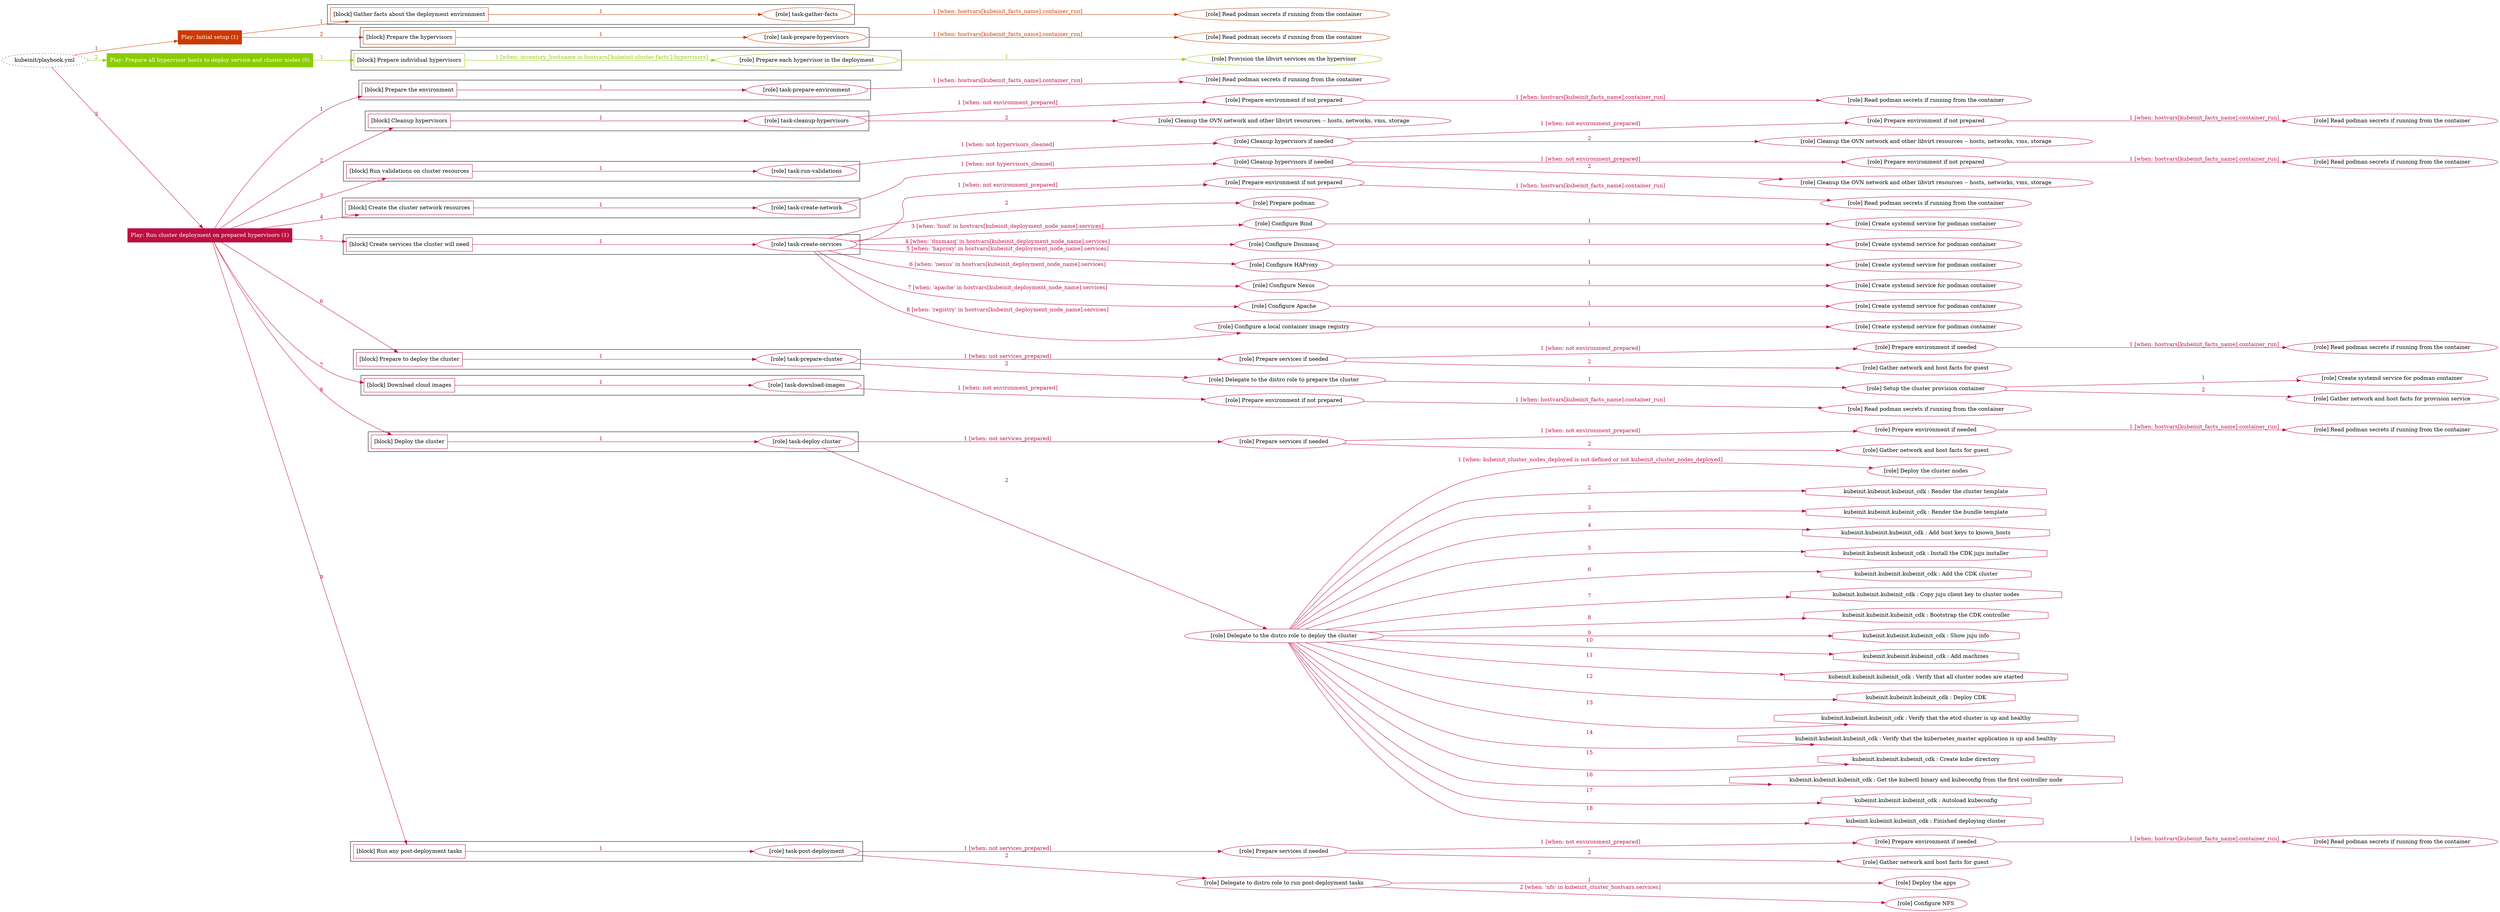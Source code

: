 digraph {
	graph [concentrate=true ordering=in rankdir=LR ratio=fill]
	edge [esep=5 sep=10]
	"kubeinit/playbook.yml" [id=root_node style=dotted]
	play_ad1b2acd [label="Play: Initial setup (1)" color="#cb3901" fontcolor="#ffffff" id=play_ad1b2acd shape=box style=filled tooltip=localhost]
	"kubeinit/playbook.yml" -> play_ad1b2acd [label="1 " color="#cb3901" fontcolor="#cb3901" id=edge_567f8f03 labeltooltip="1 " tooltip="1 "]
	subgraph "Read podman secrets if running from the container" {
		role_4dbd4b74 [label="[role] Read podman secrets if running from the container" color="#cb3901" id=role_4dbd4b74 tooltip="Read podman secrets if running from the container"]
	}
	subgraph "task-gather-facts" {
		role_2da7e1ac [label="[role] task-gather-facts" color="#cb3901" id=role_2da7e1ac tooltip="task-gather-facts"]
		role_2da7e1ac -> role_4dbd4b74 [label="1 [when: hostvars[kubeinit_facts_name].container_run]" color="#cb3901" fontcolor="#cb3901" id=edge_302aedfc labeltooltip="1 [when: hostvars[kubeinit_facts_name].container_run]" tooltip="1 [when: hostvars[kubeinit_facts_name].container_run]"]
	}
	subgraph "Read podman secrets if running from the container" {
		role_65c04a12 [label="[role] Read podman secrets if running from the container" color="#cb3901" id=role_65c04a12 tooltip="Read podman secrets if running from the container"]
	}
	subgraph "task-prepare-hypervisors" {
		role_d496281b [label="[role] task-prepare-hypervisors" color="#cb3901" id=role_d496281b tooltip="task-prepare-hypervisors"]
		role_d496281b -> role_65c04a12 [label="1 [when: hostvars[kubeinit_facts_name].container_run]" color="#cb3901" fontcolor="#cb3901" id=edge_266885f7 labeltooltip="1 [when: hostvars[kubeinit_facts_name].container_run]" tooltip="1 [when: hostvars[kubeinit_facts_name].container_run]"]
	}
	subgraph "Play: Initial setup (1)" {
		play_ad1b2acd -> block_06426f07 [label=1 color="#cb3901" fontcolor="#cb3901" id=edge_a33d5f90 labeltooltip=1 tooltip=1]
		subgraph cluster_block_06426f07 {
			block_06426f07 [label="[block] Gather facts about the deployment environment" color="#cb3901" id=block_06426f07 labeltooltip="Gather facts about the deployment environment" shape=box tooltip="Gather facts about the deployment environment"]
			block_06426f07 -> role_2da7e1ac [label="1 " color="#cb3901" fontcolor="#cb3901" id=edge_f05e1f7f labeltooltip="1 " tooltip="1 "]
		}
		play_ad1b2acd -> block_f3a89edd [label=2 color="#cb3901" fontcolor="#cb3901" id=edge_71aba0c5 labeltooltip=2 tooltip=2]
		subgraph cluster_block_f3a89edd {
			block_f3a89edd [label="[block] Prepare the hypervisors" color="#cb3901" id=block_f3a89edd labeltooltip="Prepare the hypervisors" shape=box tooltip="Prepare the hypervisors"]
			block_f3a89edd -> role_d496281b [label="1 " color="#cb3901" fontcolor="#cb3901" id=edge_0ddc5f55 labeltooltip="1 " tooltip="1 "]
		}
	}
	play_e077a256 [label="Play: Prepare all hypervisor hosts to deploy service and cluster nodes (0)" color="#8bcc00" fontcolor="#ffffff" id=play_e077a256 shape=box style=filled tooltip="Play: Prepare all hypervisor hosts to deploy service and cluster nodes (0)"]
	"kubeinit/playbook.yml" -> play_e077a256 [label="2 " color="#8bcc00" fontcolor="#8bcc00" id=edge_97fdb0a1 labeltooltip="2 " tooltip="2 "]
	subgraph "Provision the libvirt services on the hypervisor" {
		role_15d49643 [label="[role] Provision the libvirt services on the hypervisor" color="#8bcc00" id=role_15d49643 tooltip="Provision the libvirt services on the hypervisor"]
	}
	subgraph "Prepare each hypervisor in the deployment" {
		role_a9dfa562 [label="[role] Prepare each hypervisor in the deployment" color="#8bcc00" id=role_a9dfa562 tooltip="Prepare each hypervisor in the deployment"]
		role_a9dfa562 -> role_15d49643 [label="1 " color="#8bcc00" fontcolor="#8bcc00" id=edge_45dbf7da labeltooltip="1 " tooltip="1 "]
	}
	subgraph "Play: Prepare all hypervisor hosts to deploy service and cluster nodes (0)" {
		play_e077a256 -> block_b9a24a92 [label=1 color="#8bcc00" fontcolor="#8bcc00" id=edge_6a0c97db labeltooltip=1 tooltip=1]
		subgraph cluster_block_b9a24a92 {
			block_b9a24a92 [label="[block] Prepare individual hypervisors" color="#8bcc00" id=block_b9a24a92 labeltooltip="Prepare individual hypervisors" shape=box tooltip="Prepare individual hypervisors"]
			block_b9a24a92 -> role_a9dfa562 [label="1 [when: inventory_hostname in hostvars['kubeinit-cluster-facts'].hypervisors]" color="#8bcc00" fontcolor="#8bcc00" id=edge_68be245f labeltooltip="1 [when: inventory_hostname in hostvars['kubeinit-cluster-facts'].hypervisors]" tooltip="1 [when: inventory_hostname in hostvars['kubeinit-cluster-facts'].hypervisors]"]
		}
	}
	play_4dd4f77b [label="Play: Run cluster deployment on prepared hypervisors (1)" color="#be0e42" fontcolor="#ffffff" id=play_4dd4f77b shape=box style=filled tooltip=localhost]
	"kubeinit/playbook.yml" -> play_4dd4f77b [label="3 " color="#be0e42" fontcolor="#be0e42" id=edge_39a80640 labeltooltip="3 " tooltip="3 "]
	subgraph "Read podman secrets if running from the container" {
		role_58d02dc9 [label="[role] Read podman secrets if running from the container" color="#be0e42" id=role_58d02dc9 tooltip="Read podman secrets if running from the container"]
	}
	subgraph "task-prepare-environment" {
		role_4d2c9127 [label="[role] task-prepare-environment" color="#be0e42" id=role_4d2c9127 tooltip="task-prepare-environment"]
		role_4d2c9127 -> role_58d02dc9 [label="1 [when: hostvars[kubeinit_facts_name].container_run]" color="#be0e42" fontcolor="#be0e42" id=edge_98ceac2e labeltooltip="1 [when: hostvars[kubeinit_facts_name].container_run]" tooltip="1 [when: hostvars[kubeinit_facts_name].container_run]"]
	}
	subgraph "Read podman secrets if running from the container" {
		role_4fcaf11e [label="[role] Read podman secrets if running from the container" color="#be0e42" id=role_4fcaf11e tooltip="Read podman secrets if running from the container"]
	}
	subgraph "Prepare environment if not prepared" {
		role_df797ebf [label="[role] Prepare environment if not prepared" color="#be0e42" id=role_df797ebf tooltip="Prepare environment if not prepared"]
		role_df797ebf -> role_4fcaf11e [label="1 [when: hostvars[kubeinit_facts_name].container_run]" color="#be0e42" fontcolor="#be0e42" id=edge_66552f14 labeltooltip="1 [when: hostvars[kubeinit_facts_name].container_run]" tooltip="1 [when: hostvars[kubeinit_facts_name].container_run]"]
	}
	subgraph "Cleanup the OVN network and other libvirt resources -- hosts, networks, vms, storage" {
		role_7d2c12cf [label="[role] Cleanup the OVN network and other libvirt resources -- hosts, networks, vms, storage" color="#be0e42" id=role_7d2c12cf tooltip="Cleanup the OVN network and other libvirt resources -- hosts, networks, vms, storage"]
	}
	subgraph "task-cleanup-hypervisors" {
		role_d367ed18 [label="[role] task-cleanup-hypervisors" color="#be0e42" id=role_d367ed18 tooltip="task-cleanup-hypervisors"]
		role_d367ed18 -> role_df797ebf [label="1 [when: not environment_prepared]" color="#be0e42" fontcolor="#be0e42" id=edge_f9cc5625 labeltooltip="1 [when: not environment_prepared]" tooltip="1 [when: not environment_prepared]"]
		role_d367ed18 -> role_7d2c12cf [label="2 " color="#be0e42" fontcolor="#be0e42" id=edge_1119a419 labeltooltip="2 " tooltip="2 "]
	}
	subgraph "Read podman secrets if running from the container" {
		role_07bca3cb [label="[role] Read podman secrets if running from the container" color="#be0e42" id=role_07bca3cb tooltip="Read podman secrets if running from the container"]
	}
	subgraph "Prepare environment if not prepared" {
		role_e10eb889 [label="[role] Prepare environment if not prepared" color="#be0e42" id=role_e10eb889 tooltip="Prepare environment if not prepared"]
		role_e10eb889 -> role_07bca3cb [label="1 [when: hostvars[kubeinit_facts_name].container_run]" color="#be0e42" fontcolor="#be0e42" id=edge_7c74eda0 labeltooltip="1 [when: hostvars[kubeinit_facts_name].container_run]" tooltip="1 [when: hostvars[kubeinit_facts_name].container_run]"]
	}
	subgraph "Cleanup the OVN network and other libvirt resources -- hosts, networks, vms, storage" {
		role_229df290 [label="[role] Cleanup the OVN network and other libvirt resources -- hosts, networks, vms, storage" color="#be0e42" id=role_229df290 tooltip="Cleanup the OVN network and other libvirt resources -- hosts, networks, vms, storage"]
	}
	subgraph "Cleanup hypervisors if needed" {
		role_375027a5 [label="[role] Cleanup hypervisors if needed" color="#be0e42" id=role_375027a5 tooltip="Cleanup hypervisors if needed"]
		role_375027a5 -> role_e10eb889 [label="1 [when: not environment_prepared]" color="#be0e42" fontcolor="#be0e42" id=edge_a7d544e4 labeltooltip="1 [when: not environment_prepared]" tooltip="1 [when: not environment_prepared]"]
		role_375027a5 -> role_229df290 [label="2 " color="#be0e42" fontcolor="#be0e42" id=edge_08e914f5 labeltooltip="2 " tooltip="2 "]
	}
	subgraph "task-run-validations" {
		role_75e208f5 [label="[role] task-run-validations" color="#be0e42" id=role_75e208f5 tooltip="task-run-validations"]
		role_75e208f5 -> role_375027a5 [label="1 [when: not hypervisors_cleaned]" color="#be0e42" fontcolor="#be0e42" id=edge_a6baa4ea labeltooltip="1 [when: not hypervisors_cleaned]" tooltip="1 [when: not hypervisors_cleaned]"]
	}
	subgraph "Read podman secrets if running from the container" {
		role_50430319 [label="[role] Read podman secrets if running from the container" color="#be0e42" id=role_50430319 tooltip="Read podman secrets if running from the container"]
	}
	subgraph "Prepare environment if not prepared" {
		role_c391fbf4 [label="[role] Prepare environment if not prepared" color="#be0e42" id=role_c391fbf4 tooltip="Prepare environment if not prepared"]
		role_c391fbf4 -> role_50430319 [label="1 [when: hostvars[kubeinit_facts_name].container_run]" color="#be0e42" fontcolor="#be0e42" id=edge_25796066 labeltooltip="1 [when: hostvars[kubeinit_facts_name].container_run]" tooltip="1 [when: hostvars[kubeinit_facts_name].container_run]"]
	}
	subgraph "Cleanup the OVN network and other libvirt resources -- hosts, networks, vms, storage" {
		role_eba3db09 [label="[role] Cleanup the OVN network and other libvirt resources -- hosts, networks, vms, storage" color="#be0e42" id=role_eba3db09 tooltip="Cleanup the OVN network and other libvirt resources -- hosts, networks, vms, storage"]
	}
	subgraph "Cleanup hypervisors if needed" {
		role_90b10f76 [label="[role] Cleanup hypervisors if needed" color="#be0e42" id=role_90b10f76 tooltip="Cleanup hypervisors if needed"]
		role_90b10f76 -> role_c391fbf4 [label="1 [when: not environment_prepared]" color="#be0e42" fontcolor="#be0e42" id=edge_9b03f6dd labeltooltip="1 [when: not environment_prepared]" tooltip="1 [when: not environment_prepared]"]
		role_90b10f76 -> role_eba3db09 [label="2 " color="#be0e42" fontcolor="#be0e42" id=edge_d76457db labeltooltip="2 " tooltip="2 "]
	}
	subgraph "task-create-network" {
		role_de41554c [label="[role] task-create-network" color="#be0e42" id=role_de41554c tooltip="task-create-network"]
		role_de41554c -> role_90b10f76 [label="1 [when: not hypervisors_cleaned]" color="#be0e42" fontcolor="#be0e42" id=edge_43866cec labeltooltip="1 [when: not hypervisors_cleaned]" tooltip="1 [when: not hypervisors_cleaned]"]
	}
	subgraph "Read podman secrets if running from the container" {
		role_b9012cdd [label="[role] Read podman secrets if running from the container" color="#be0e42" id=role_b9012cdd tooltip="Read podman secrets if running from the container"]
	}
	subgraph "Prepare environment if not prepared" {
		role_2ba05ca8 [label="[role] Prepare environment if not prepared" color="#be0e42" id=role_2ba05ca8 tooltip="Prepare environment if not prepared"]
		role_2ba05ca8 -> role_b9012cdd [label="1 [when: hostvars[kubeinit_facts_name].container_run]" color="#be0e42" fontcolor="#be0e42" id=edge_914b5c74 labeltooltip="1 [when: hostvars[kubeinit_facts_name].container_run]" tooltip="1 [when: hostvars[kubeinit_facts_name].container_run]"]
	}
	subgraph "Prepare podman" {
		role_511b58c7 [label="[role] Prepare podman" color="#be0e42" id=role_511b58c7 tooltip="Prepare podman"]
	}
	subgraph "Create systemd service for podman container" {
		role_7a6bcece [label="[role] Create systemd service for podman container" color="#be0e42" id=role_7a6bcece tooltip="Create systemd service for podman container"]
	}
	subgraph "Configure Bind" {
		role_2c49f631 [label="[role] Configure Bind" color="#be0e42" id=role_2c49f631 tooltip="Configure Bind"]
		role_2c49f631 -> role_7a6bcece [label="1 " color="#be0e42" fontcolor="#be0e42" id=edge_20ea924e labeltooltip="1 " tooltip="1 "]
	}
	subgraph "Create systemd service for podman container" {
		role_6d09b8cd [label="[role] Create systemd service for podman container" color="#be0e42" id=role_6d09b8cd tooltip="Create systemd service for podman container"]
	}
	subgraph "Configure Dnsmasq" {
		role_86a590f5 [label="[role] Configure Dnsmasq" color="#be0e42" id=role_86a590f5 tooltip="Configure Dnsmasq"]
		role_86a590f5 -> role_6d09b8cd [label="1 " color="#be0e42" fontcolor="#be0e42" id=edge_a0231875 labeltooltip="1 " tooltip="1 "]
	}
	subgraph "Create systemd service for podman container" {
		role_ede5d083 [label="[role] Create systemd service for podman container" color="#be0e42" id=role_ede5d083 tooltip="Create systemd service for podman container"]
	}
	subgraph "Configure HAProxy" {
		role_d0662867 [label="[role] Configure HAProxy" color="#be0e42" id=role_d0662867 tooltip="Configure HAProxy"]
		role_d0662867 -> role_ede5d083 [label="1 " color="#be0e42" fontcolor="#be0e42" id=edge_f14ff189 labeltooltip="1 " tooltip="1 "]
	}
	subgraph "Create systemd service for podman container" {
		role_02e547d1 [label="[role] Create systemd service for podman container" color="#be0e42" id=role_02e547d1 tooltip="Create systemd service for podman container"]
	}
	subgraph "Configure Nexus" {
		role_7499114c [label="[role] Configure Nexus" color="#be0e42" id=role_7499114c tooltip="Configure Nexus"]
		role_7499114c -> role_02e547d1 [label="1 " color="#be0e42" fontcolor="#be0e42" id=edge_517d511e labeltooltip="1 " tooltip="1 "]
	}
	subgraph "Create systemd service for podman container" {
		role_aaf11d1f [label="[role] Create systemd service for podman container" color="#be0e42" id=role_aaf11d1f tooltip="Create systemd service for podman container"]
	}
	subgraph "Configure Apache" {
		role_e0044afa [label="[role] Configure Apache" color="#be0e42" id=role_e0044afa tooltip="Configure Apache"]
		role_e0044afa -> role_aaf11d1f [label="1 " color="#be0e42" fontcolor="#be0e42" id=edge_dc26c0df labeltooltip="1 " tooltip="1 "]
	}
	subgraph "Create systemd service for podman container" {
		role_260aa54c [label="[role] Create systemd service for podman container" color="#be0e42" id=role_260aa54c tooltip="Create systemd service for podman container"]
	}
	subgraph "Configure a local container image registry" {
		role_178ccb90 [label="[role] Configure a local container image registry" color="#be0e42" id=role_178ccb90 tooltip="Configure a local container image registry"]
		role_178ccb90 -> role_260aa54c [label="1 " color="#be0e42" fontcolor="#be0e42" id=edge_afa88637 labeltooltip="1 " tooltip="1 "]
	}
	subgraph "task-create-services" {
		role_df637100 [label="[role] task-create-services" color="#be0e42" id=role_df637100 tooltip="task-create-services"]
		role_df637100 -> role_2ba05ca8 [label="1 [when: not environment_prepared]" color="#be0e42" fontcolor="#be0e42" id=edge_f3f7dc31 labeltooltip="1 [when: not environment_prepared]" tooltip="1 [when: not environment_prepared]"]
		role_df637100 -> role_511b58c7 [label="2 " color="#be0e42" fontcolor="#be0e42" id=edge_0d6ce2bc labeltooltip="2 " tooltip="2 "]
		role_df637100 -> role_2c49f631 [label="3 [when: 'bind' in hostvars[kubeinit_deployment_node_name].services]" color="#be0e42" fontcolor="#be0e42" id=edge_5669056c labeltooltip="3 [when: 'bind' in hostvars[kubeinit_deployment_node_name].services]" tooltip="3 [when: 'bind' in hostvars[kubeinit_deployment_node_name].services]"]
		role_df637100 -> role_86a590f5 [label="4 [when: 'dnsmasq' in hostvars[kubeinit_deployment_node_name].services]" color="#be0e42" fontcolor="#be0e42" id=edge_d1d4efee labeltooltip="4 [when: 'dnsmasq' in hostvars[kubeinit_deployment_node_name].services]" tooltip="4 [when: 'dnsmasq' in hostvars[kubeinit_deployment_node_name].services]"]
		role_df637100 -> role_d0662867 [label="5 [when: 'haproxy' in hostvars[kubeinit_deployment_node_name].services]" color="#be0e42" fontcolor="#be0e42" id=edge_f4a061da labeltooltip="5 [when: 'haproxy' in hostvars[kubeinit_deployment_node_name].services]" tooltip="5 [when: 'haproxy' in hostvars[kubeinit_deployment_node_name].services]"]
		role_df637100 -> role_7499114c [label="6 [when: 'nexus' in hostvars[kubeinit_deployment_node_name].services]" color="#be0e42" fontcolor="#be0e42" id=edge_9e0889d9 labeltooltip="6 [when: 'nexus' in hostvars[kubeinit_deployment_node_name].services]" tooltip="6 [when: 'nexus' in hostvars[kubeinit_deployment_node_name].services]"]
		role_df637100 -> role_e0044afa [label="7 [when: 'apache' in hostvars[kubeinit_deployment_node_name].services]" color="#be0e42" fontcolor="#be0e42" id=edge_ae41b428 labeltooltip="7 [when: 'apache' in hostvars[kubeinit_deployment_node_name].services]" tooltip="7 [when: 'apache' in hostvars[kubeinit_deployment_node_name].services]"]
		role_df637100 -> role_178ccb90 [label="8 [when: 'registry' in hostvars[kubeinit_deployment_node_name].services]" color="#be0e42" fontcolor="#be0e42" id=edge_4186ec21 labeltooltip="8 [when: 'registry' in hostvars[kubeinit_deployment_node_name].services]" tooltip="8 [when: 'registry' in hostvars[kubeinit_deployment_node_name].services]"]
	}
	subgraph "Read podman secrets if running from the container" {
		role_033f6f3c [label="[role] Read podman secrets if running from the container" color="#be0e42" id=role_033f6f3c tooltip="Read podman secrets if running from the container"]
	}
	subgraph "Prepare environment if needed" {
		role_fde9f7ee [label="[role] Prepare environment if needed" color="#be0e42" id=role_fde9f7ee tooltip="Prepare environment if needed"]
		role_fde9f7ee -> role_033f6f3c [label="1 [when: hostvars[kubeinit_facts_name].container_run]" color="#be0e42" fontcolor="#be0e42" id=edge_8f7976cd labeltooltip="1 [when: hostvars[kubeinit_facts_name].container_run]" tooltip="1 [when: hostvars[kubeinit_facts_name].container_run]"]
	}
	subgraph "Gather network and host facts for guest" {
		role_fe9f79b7 [label="[role] Gather network and host facts for guest" color="#be0e42" id=role_fe9f79b7 tooltip="Gather network and host facts for guest"]
	}
	subgraph "Prepare services if needed" {
		role_0ed79611 [label="[role] Prepare services if needed" color="#be0e42" id=role_0ed79611 tooltip="Prepare services if needed"]
		role_0ed79611 -> role_fde9f7ee [label="1 [when: not environment_prepared]" color="#be0e42" fontcolor="#be0e42" id=edge_48d1121a labeltooltip="1 [when: not environment_prepared]" tooltip="1 [when: not environment_prepared]"]
		role_0ed79611 -> role_fe9f79b7 [label="2 " color="#be0e42" fontcolor="#be0e42" id=edge_decc2fb1 labeltooltip="2 " tooltip="2 "]
	}
	subgraph "Create systemd service for podman container" {
		role_3a80732f [label="[role] Create systemd service for podman container" color="#be0e42" id=role_3a80732f tooltip="Create systemd service for podman container"]
	}
	subgraph "Gather network and host facts for provision service" {
		role_c7009b06 [label="[role] Gather network and host facts for provision service" color="#be0e42" id=role_c7009b06 tooltip="Gather network and host facts for provision service"]
	}
	subgraph "Setup the cluster provision container" {
		role_9f9bfa3a [label="[role] Setup the cluster provision container" color="#be0e42" id=role_9f9bfa3a tooltip="Setup the cluster provision container"]
		role_9f9bfa3a -> role_3a80732f [label="1 " color="#be0e42" fontcolor="#be0e42" id=edge_07cb9a34 labeltooltip="1 " tooltip="1 "]
		role_9f9bfa3a -> role_c7009b06 [label="2 " color="#be0e42" fontcolor="#be0e42" id=edge_104a2209 labeltooltip="2 " tooltip="2 "]
	}
	subgraph "Delegate to the distro role to prepare the cluster" {
		role_7f413de5 [label="[role] Delegate to the distro role to prepare the cluster" color="#be0e42" id=role_7f413de5 tooltip="Delegate to the distro role to prepare the cluster"]
		role_7f413de5 -> role_9f9bfa3a [label="1 " color="#be0e42" fontcolor="#be0e42" id=edge_83f37e9f labeltooltip="1 " tooltip="1 "]
	}
	subgraph "task-prepare-cluster" {
		role_5ab7f8ad [label="[role] task-prepare-cluster" color="#be0e42" id=role_5ab7f8ad tooltip="task-prepare-cluster"]
		role_5ab7f8ad -> role_0ed79611 [label="1 [when: not services_prepared]" color="#be0e42" fontcolor="#be0e42" id=edge_4dcbfa3f labeltooltip="1 [when: not services_prepared]" tooltip="1 [when: not services_prepared]"]
		role_5ab7f8ad -> role_7f413de5 [label="2 " color="#be0e42" fontcolor="#be0e42" id=edge_0139d737 labeltooltip="2 " tooltip="2 "]
	}
	subgraph "Read podman secrets if running from the container" {
		role_c377d0ec [label="[role] Read podman secrets if running from the container" color="#be0e42" id=role_c377d0ec tooltip="Read podman secrets if running from the container"]
	}
	subgraph "Prepare environment if not prepared" {
		role_7c0f2b2d [label="[role] Prepare environment if not prepared" color="#be0e42" id=role_7c0f2b2d tooltip="Prepare environment if not prepared"]
		role_7c0f2b2d -> role_c377d0ec [label="1 [when: hostvars[kubeinit_facts_name].container_run]" color="#be0e42" fontcolor="#be0e42" id=edge_378fa19f labeltooltip="1 [when: hostvars[kubeinit_facts_name].container_run]" tooltip="1 [when: hostvars[kubeinit_facts_name].container_run]"]
	}
	subgraph "task-download-images" {
		role_414416cd [label="[role] task-download-images" color="#be0e42" id=role_414416cd tooltip="task-download-images"]
		role_414416cd -> role_7c0f2b2d [label="1 [when: not environment_prepared]" color="#be0e42" fontcolor="#be0e42" id=edge_8d6ae981 labeltooltip="1 [when: not environment_prepared]" tooltip="1 [when: not environment_prepared]"]
	}
	subgraph "Read podman secrets if running from the container" {
		role_d45581b8 [label="[role] Read podman secrets if running from the container" color="#be0e42" id=role_d45581b8 tooltip="Read podman secrets if running from the container"]
	}
	subgraph "Prepare environment if needed" {
		role_ae0294a6 [label="[role] Prepare environment if needed" color="#be0e42" id=role_ae0294a6 tooltip="Prepare environment if needed"]
		role_ae0294a6 -> role_d45581b8 [label="1 [when: hostvars[kubeinit_facts_name].container_run]" color="#be0e42" fontcolor="#be0e42" id=edge_b7a5ef24 labeltooltip="1 [when: hostvars[kubeinit_facts_name].container_run]" tooltip="1 [when: hostvars[kubeinit_facts_name].container_run]"]
	}
	subgraph "Gather network and host facts for guest" {
		role_213cec54 [label="[role] Gather network and host facts for guest" color="#be0e42" id=role_213cec54 tooltip="Gather network and host facts for guest"]
	}
	subgraph "Prepare services if needed" {
		role_70f41f0c [label="[role] Prepare services if needed" color="#be0e42" id=role_70f41f0c tooltip="Prepare services if needed"]
		role_70f41f0c -> role_ae0294a6 [label="1 [when: not environment_prepared]" color="#be0e42" fontcolor="#be0e42" id=edge_d3dd93e5 labeltooltip="1 [when: not environment_prepared]" tooltip="1 [when: not environment_prepared]"]
		role_70f41f0c -> role_213cec54 [label="2 " color="#be0e42" fontcolor="#be0e42" id=edge_662dee66 labeltooltip="2 " tooltip="2 "]
	}
	subgraph "Deploy the cluster nodes" {
		role_8482aae2 [label="[role] Deploy the cluster nodes" color="#be0e42" id=role_8482aae2 tooltip="Deploy the cluster nodes"]
	}
	subgraph "Delegate to the distro role to deploy the cluster" {
		role_30628d99 [label="[role] Delegate to the distro role to deploy the cluster" color="#be0e42" id=role_30628d99 tooltip="Delegate to the distro role to deploy the cluster"]
		role_30628d99 -> role_8482aae2 [label="1 [when: kubeinit_cluster_nodes_deployed is not defined or not kubeinit_cluster_nodes_deployed]" color="#be0e42" fontcolor="#be0e42" id=edge_fd9815a2 labeltooltip="1 [when: kubeinit_cluster_nodes_deployed is not defined or not kubeinit_cluster_nodes_deployed]" tooltip="1 [when: kubeinit_cluster_nodes_deployed is not defined or not kubeinit_cluster_nodes_deployed]"]
		task_8aede3c4 [label="kubeinit.kubeinit.kubeinit_cdk : Render the cluster template" color="#be0e42" id=task_8aede3c4 shape=octagon tooltip="kubeinit.kubeinit.kubeinit_cdk : Render the cluster template"]
		role_30628d99 -> task_8aede3c4 [label="2 " color="#be0e42" fontcolor="#be0e42" id=edge_80bfcc2a labeltooltip="2 " tooltip="2 "]
		task_c80d2dfc [label="kubeinit.kubeinit.kubeinit_cdk : Render the bundle template" color="#be0e42" id=task_c80d2dfc shape=octagon tooltip="kubeinit.kubeinit.kubeinit_cdk : Render the bundle template"]
		role_30628d99 -> task_c80d2dfc [label="3 " color="#be0e42" fontcolor="#be0e42" id=edge_568bb7f6 labeltooltip="3 " tooltip="3 "]
		task_4ce31e91 [label="kubeinit.kubeinit.kubeinit_cdk : Add host keys to known_hosts" color="#be0e42" id=task_4ce31e91 shape=octagon tooltip="kubeinit.kubeinit.kubeinit_cdk : Add host keys to known_hosts"]
		role_30628d99 -> task_4ce31e91 [label="4 " color="#be0e42" fontcolor="#be0e42" id=edge_07dfe4a8 labeltooltip="4 " tooltip="4 "]
		task_e8a7a833 [label="kubeinit.kubeinit.kubeinit_cdk : Install the CDK juju installer" color="#be0e42" id=task_e8a7a833 shape=octagon tooltip="kubeinit.kubeinit.kubeinit_cdk : Install the CDK juju installer"]
		role_30628d99 -> task_e8a7a833 [label="5 " color="#be0e42" fontcolor="#be0e42" id=edge_b1706303 labeltooltip="5 " tooltip="5 "]
		task_ad74df07 [label="kubeinit.kubeinit.kubeinit_cdk : Add the CDK cluster" color="#be0e42" id=task_ad74df07 shape=octagon tooltip="kubeinit.kubeinit.kubeinit_cdk : Add the CDK cluster"]
		role_30628d99 -> task_ad74df07 [label="6 " color="#be0e42" fontcolor="#be0e42" id=edge_6fe9ece9 labeltooltip="6 " tooltip="6 "]
		task_981ea7b4 [label="kubeinit.kubeinit.kubeinit_cdk : Copy juju client key to cluster nodes" color="#be0e42" id=task_981ea7b4 shape=octagon tooltip="kubeinit.kubeinit.kubeinit_cdk : Copy juju client key to cluster nodes"]
		role_30628d99 -> task_981ea7b4 [label="7 " color="#be0e42" fontcolor="#be0e42" id=edge_0ba20cfe labeltooltip="7 " tooltip="7 "]
		task_44461943 [label="kubeinit.kubeinit.kubeinit_cdk : Bootstrap the CDK controller" color="#be0e42" id=task_44461943 shape=octagon tooltip="kubeinit.kubeinit.kubeinit_cdk : Bootstrap the CDK controller"]
		role_30628d99 -> task_44461943 [label="8 " color="#be0e42" fontcolor="#be0e42" id=edge_3ac52078 labeltooltip="8 " tooltip="8 "]
		task_05b360bf [label="kubeinit.kubeinit.kubeinit_cdk : Show juju info" color="#be0e42" id=task_05b360bf shape=octagon tooltip="kubeinit.kubeinit.kubeinit_cdk : Show juju info"]
		role_30628d99 -> task_05b360bf [label="9 " color="#be0e42" fontcolor="#be0e42" id=edge_aec6e8cf labeltooltip="9 " tooltip="9 "]
		task_6d29caa3 [label="kubeinit.kubeinit.kubeinit_cdk : Add machines" color="#be0e42" id=task_6d29caa3 shape=octagon tooltip="kubeinit.kubeinit.kubeinit_cdk : Add machines"]
		role_30628d99 -> task_6d29caa3 [label="10 " color="#be0e42" fontcolor="#be0e42" id=edge_6f6b5b89 labeltooltip="10 " tooltip="10 "]
		task_8b5e1ac4 [label="kubeinit.kubeinit.kubeinit_cdk : Verify that all cluster nodes are started" color="#be0e42" id=task_8b5e1ac4 shape=octagon tooltip="kubeinit.kubeinit.kubeinit_cdk : Verify that all cluster nodes are started"]
		role_30628d99 -> task_8b5e1ac4 [label="11 " color="#be0e42" fontcolor="#be0e42" id=edge_c8ca348b labeltooltip="11 " tooltip="11 "]
		task_8de69892 [label="kubeinit.kubeinit.kubeinit_cdk : Deploy CDK" color="#be0e42" id=task_8de69892 shape=octagon tooltip="kubeinit.kubeinit.kubeinit_cdk : Deploy CDK"]
		role_30628d99 -> task_8de69892 [label="12 " color="#be0e42" fontcolor="#be0e42" id=edge_f88e1391 labeltooltip="12 " tooltip="12 "]
		task_8460db84 [label="kubeinit.kubeinit.kubeinit_cdk : Verify that the etcd cluster is up and healthy" color="#be0e42" id=task_8460db84 shape=octagon tooltip="kubeinit.kubeinit.kubeinit_cdk : Verify that the etcd cluster is up and healthy"]
		role_30628d99 -> task_8460db84 [label="13 " color="#be0e42" fontcolor="#be0e42" id=edge_916aa833 labeltooltip="13 " tooltip="13 "]
		task_e514185d [label="kubeinit.kubeinit.kubeinit_cdk : Verify that the kubernetes_master application is up and healthy" color="#be0e42" id=task_e514185d shape=octagon tooltip="kubeinit.kubeinit.kubeinit_cdk : Verify that the kubernetes_master application is up and healthy"]
		role_30628d99 -> task_e514185d [label="14 " color="#be0e42" fontcolor="#be0e42" id=edge_6bd7fe62 labeltooltip="14 " tooltip="14 "]
		task_ab06c2ae [label="kubeinit.kubeinit.kubeinit_cdk : Create kube directory" color="#be0e42" id=task_ab06c2ae shape=octagon tooltip="kubeinit.kubeinit.kubeinit_cdk : Create kube directory"]
		role_30628d99 -> task_ab06c2ae [label="15 " color="#be0e42" fontcolor="#be0e42" id=edge_a58131b4 labeltooltip="15 " tooltip="15 "]
		task_adbbf4a7 [label="kubeinit.kubeinit.kubeinit_cdk : Get the kubectl binary and kubeconfig from the first controller node" color="#be0e42" id=task_adbbf4a7 shape=octagon tooltip="kubeinit.kubeinit.kubeinit_cdk : Get the kubectl binary and kubeconfig from the first controller node"]
		role_30628d99 -> task_adbbf4a7 [label="16 " color="#be0e42" fontcolor="#be0e42" id=edge_e4cb1205 labeltooltip="16 " tooltip="16 "]
		task_4c693d95 [label="kubeinit.kubeinit.kubeinit_cdk : Autoload kubeconfig" color="#be0e42" id=task_4c693d95 shape=octagon tooltip="kubeinit.kubeinit.kubeinit_cdk : Autoload kubeconfig"]
		role_30628d99 -> task_4c693d95 [label="17 " color="#be0e42" fontcolor="#be0e42" id=edge_4f085bc6 labeltooltip="17 " tooltip="17 "]
		task_89921c8f [label="kubeinit.kubeinit.kubeinit_cdk : Finished deploying cluster" color="#be0e42" id=task_89921c8f shape=octagon tooltip="kubeinit.kubeinit.kubeinit_cdk : Finished deploying cluster"]
		role_30628d99 -> task_89921c8f [label="18 " color="#be0e42" fontcolor="#be0e42" id=edge_de55e18e labeltooltip="18 " tooltip="18 "]
	}
	subgraph "task-deploy-cluster" {
		role_1f3fcab5 [label="[role] task-deploy-cluster" color="#be0e42" id=role_1f3fcab5 tooltip="task-deploy-cluster"]
		role_1f3fcab5 -> role_70f41f0c [label="1 [when: not services_prepared]" color="#be0e42" fontcolor="#be0e42" id=edge_8a4a847e labeltooltip="1 [when: not services_prepared]" tooltip="1 [when: not services_prepared]"]
		role_1f3fcab5 -> role_30628d99 [label="2 " color="#be0e42" fontcolor="#be0e42" id=edge_08cd64b7 labeltooltip="2 " tooltip="2 "]
	}
	subgraph "Read podman secrets if running from the container" {
		role_ad8b3eb1 [label="[role] Read podman secrets if running from the container" color="#be0e42" id=role_ad8b3eb1 tooltip="Read podman secrets if running from the container"]
	}
	subgraph "Prepare environment if needed" {
		role_a1b8e27a [label="[role] Prepare environment if needed" color="#be0e42" id=role_a1b8e27a tooltip="Prepare environment if needed"]
		role_a1b8e27a -> role_ad8b3eb1 [label="1 [when: hostvars[kubeinit_facts_name].container_run]" color="#be0e42" fontcolor="#be0e42" id=edge_5fdfd79f labeltooltip="1 [when: hostvars[kubeinit_facts_name].container_run]" tooltip="1 [when: hostvars[kubeinit_facts_name].container_run]"]
	}
	subgraph "Gather network and host facts for guest" {
		role_3659c8dc [label="[role] Gather network and host facts for guest" color="#be0e42" id=role_3659c8dc tooltip="Gather network and host facts for guest"]
	}
	subgraph "Prepare services if needed" {
		role_18764902 [label="[role] Prepare services if needed" color="#be0e42" id=role_18764902 tooltip="Prepare services if needed"]
		role_18764902 -> role_a1b8e27a [label="1 [when: not environment_prepared]" color="#be0e42" fontcolor="#be0e42" id=edge_8757869f labeltooltip="1 [when: not environment_prepared]" tooltip="1 [when: not environment_prepared]"]
		role_18764902 -> role_3659c8dc [label="2 " color="#be0e42" fontcolor="#be0e42" id=edge_d2b6cdca labeltooltip="2 " tooltip="2 "]
	}
	subgraph "Deploy the apps" {
		role_8910cf60 [label="[role] Deploy the apps" color="#be0e42" id=role_8910cf60 tooltip="Deploy the apps"]
	}
	subgraph "Configure NFS" {
		role_2295e07c [label="[role] Configure NFS" color="#be0e42" id=role_2295e07c tooltip="Configure NFS"]
	}
	subgraph "Delegate to distro role to run post-deployment tasks" {
		role_c9d17a48 [label="[role] Delegate to distro role to run post-deployment tasks" color="#be0e42" id=role_c9d17a48 tooltip="Delegate to distro role to run post-deployment tasks"]
		role_c9d17a48 -> role_8910cf60 [label="1 " color="#be0e42" fontcolor="#be0e42" id=edge_3d28ece9 labeltooltip="1 " tooltip="1 "]
		role_c9d17a48 -> role_2295e07c [label="2 [when: 'nfs' in kubeinit_cluster_hostvars.services]" color="#be0e42" fontcolor="#be0e42" id=edge_6b1fae10 labeltooltip="2 [when: 'nfs' in kubeinit_cluster_hostvars.services]" tooltip="2 [when: 'nfs' in kubeinit_cluster_hostvars.services]"]
	}
	subgraph "task-post-deployment" {
		role_4304e794 [label="[role] task-post-deployment" color="#be0e42" id=role_4304e794 tooltip="task-post-deployment"]
		role_4304e794 -> role_18764902 [label="1 [when: not services_prepared]" color="#be0e42" fontcolor="#be0e42" id=edge_52b3a973 labeltooltip="1 [when: not services_prepared]" tooltip="1 [when: not services_prepared]"]
		role_4304e794 -> role_c9d17a48 [label="2 " color="#be0e42" fontcolor="#be0e42" id=edge_d4e1dc26 labeltooltip="2 " tooltip="2 "]
	}
	subgraph "Play: Run cluster deployment on prepared hypervisors (1)" {
		play_4dd4f77b -> block_cfd4ba52 [label=1 color="#be0e42" fontcolor="#be0e42" id=edge_f5b1c920 labeltooltip=1 tooltip=1]
		subgraph cluster_block_cfd4ba52 {
			block_cfd4ba52 [label="[block] Prepare the environment" color="#be0e42" id=block_cfd4ba52 labeltooltip="Prepare the environment" shape=box tooltip="Prepare the environment"]
			block_cfd4ba52 -> role_4d2c9127 [label="1 " color="#be0e42" fontcolor="#be0e42" id=edge_b6075251 labeltooltip="1 " tooltip="1 "]
		}
		play_4dd4f77b -> block_986eb834 [label=2 color="#be0e42" fontcolor="#be0e42" id=edge_b9ad7fb2 labeltooltip=2 tooltip=2]
		subgraph cluster_block_986eb834 {
			block_986eb834 [label="[block] Cleanup hypervisors" color="#be0e42" id=block_986eb834 labeltooltip="Cleanup hypervisors" shape=box tooltip="Cleanup hypervisors"]
			block_986eb834 -> role_d367ed18 [label="1 " color="#be0e42" fontcolor="#be0e42" id=edge_6cdb40e9 labeltooltip="1 " tooltip="1 "]
		}
		play_4dd4f77b -> block_018bdd40 [label=3 color="#be0e42" fontcolor="#be0e42" id=edge_1583a56a labeltooltip=3 tooltip=3]
		subgraph cluster_block_018bdd40 {
			block_018bdd40 [label="[block] Run validations on cluster resources" color="#be0e42" id=block_018bdd40 labeltooltip="Run validations on cluster resources" shape=box tooltip="Run validations on cluster resources"]
			block_018bdd40 -> role_75e208f5 [label="1 " color="#be0e42" fontcolor="#be0e42" id=edge_e4c1942e labeltooltip="1 " tooltip="1 "]
		}
		play_4dd4f77b -> block_9734f2a2 [label=4 color="#be0e42" fontcolor="#be0e42" id=edge_a8cc2036 labeltooltip=4 tooltip=4]
		subgraph cluster_block_9734f2a2 {
			block_9734f2a2 [label="[block] Create the cluster network resources" color="#be0e42" id=block_9734f2a2 labeltooltip="Create the cluster network resources" shape=box tooltip="Create the cluster network resources"]
			block_9734f2a2 -> role_de41554c [label="1 " color="#be0e42" fontcolor="#be0e42" id=edge_02f4b015 labeltooltip="1 " tooltip="1 "]
		}
		play_4dd4f77b -> block_f0812b3a [label=5 color="#be0e42" fontcolor="#be0e42" id=edge_784e64c9 labeltooltip=5 tooltip=5]
		subgraph cluster_block_f0812b3a {
			block_f0812b3a [label="[block] Create services the cluster will need" color="#be0e42" id=block_f0812b3a labeltooltip="Create services the cluster will need" shape=box tooltip="Create services the cluster will need"]
			block_f0812b3a -> role_df637100 [label="1 " color="#be0e42" fontcolor="#be0e42" id=edge_9614512b labeltooltip="1 " tooltip="1 "]
		}
		play_4dd4f77b -> block_a5c61ffd [label=6 color="#be0e42" fontcolor="#be0e42" id=edge_195edae4 labeltooltip=6 tooltip=6]
		subgraph cluster_block_a5c61ffd {
			block_a5c61ffd [label="[block] Prepare to deploy the cluster" color="#be0e42" id=block_a5c61ffd labeltooltip="Prepare to deploy the cluster" shape=box tooltip="Prepare to deploy the cluster"]
			block_a5c61ffd -> role_5ab7f8ad [label="1 " color="#be0e42" fontcolor="#be0e42" id=edge_811e1e73 labeltooltip="1 " tooltip="1 "]
		}
		play_4dd4f77b -> block_c856b7da [label=7 color="#be0e42" fontcolor="#be0e42" id=edge_f19effa7 labeltooltip=7 tooltip=7]
		subgraph cluster_block_c856b7da {
			block_c856b7da [label="[block] Download cloud images" color="#be0e42" id=block_c856b7da labeltooltip="Download cloud images" shape=box tooltip="Download cloud images"]
			block_c856b7da -> role_414416cd [label="1 " color="#be0e42" fontcolor="#be0e42" id=edge_9ba6b70c labeltooltip="1 " tooltip="1 "]
		}
		play_4dd4f77b -> block_015b9be1 [label=8 color="#be0e42" fontcolor="#be0e42" id=edge_53aefd34 labeltooltip=8 tooltip=8]
		subgraph cluster_block_015b9be1 {
			block_015b9be1 [label="[block] Deploy the cluster" color="#be0e42" id=block_015b9be1 labeltooltip="Deploy the cluster" shape=box tooltip="Deploy the cluster"]
			block_015b9be1 -> role_1f3fcab5 [label="1 " color="#be0e42" fontcolor="#be0e42" id=edge_36dc1334 labeltooltip="1 " tooltip="1 "]
		}
		play_4dd4f77b -> block_3112471e [label=9 color="#be0e42" fontcolor="#be0e42" id=edge_a004523c labeltooltip=9 tooltip=9]
		subgraph cluster_block_3112471e {
			block_3112471e [label="[block] Run any post-deployment tasks" color="#be0e42" id=block_3112471e labeltooltip="Run any post-deployment tasks" shape=box tooltip="Run any post-deployment tasks"]
			block_3112471e -> role_4304e794 [label="1 " color="#be0e42" fontcolor="#be0e42" id=edge_f1eeb062 labeltooltip="1 " tooltip="1 "]
		}
	}
}
